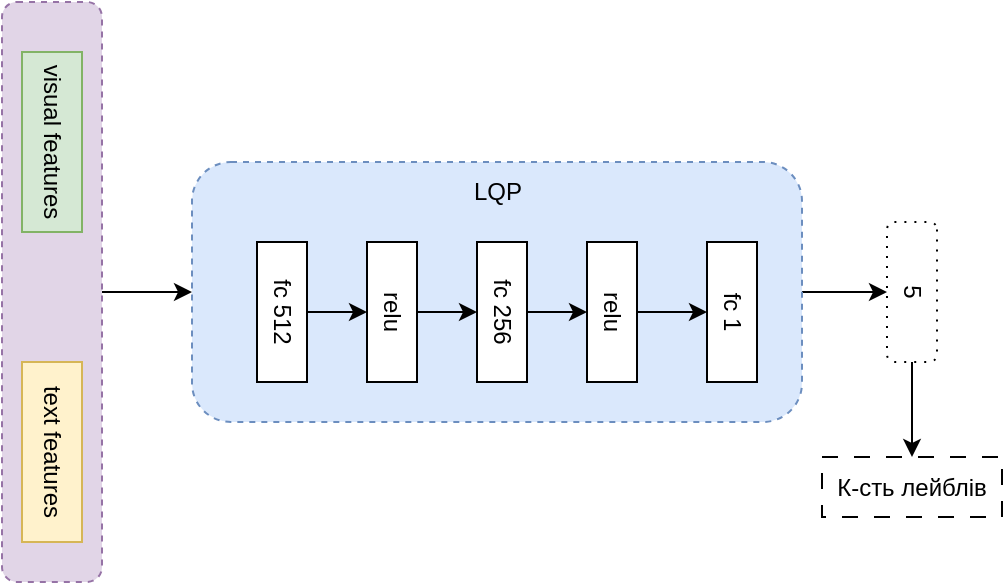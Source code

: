 <mxfile version="24.2.5" type="device">
  <diagram name="Page-1" id="K-FIC4L19wNbAjvmYsdw">
    <mxGraphModel dx="1434" dy="841" grid="1" gridSize="10" guides="1" tooltips="1" connect="1" arrows="1" fold="1" page="1" pageScale="1" pageWidth="850" pageHeight="1100" math="0" shadow="0">
      <root>
        <mxCell id="0" />
        <mxCell id="1" parent="0" />
        <mxCell id="ljewHxEcHpymSgs0MfJS-65" style="edgeStyle=orthogonalEdgeStyle;rounded=0;orthogonalLoop=1;jettySize=auto;html=1;" parent="1" source="ljewHxEcHpymSgs0MfJS-50" target="ljewHxEcHpymSgs0MfJS-56" edge="1">
          <mxGeometry relative="1" as="geometry" />
        </mxCell>
        <mxCell id="ljewHxEcHpymSgs0MfJS-50" value="" style="rounded=1;whiteSpace=wrap;html=1;fillColor=#e1d5e7;strokeColor=#9673a6;dashed=1;" parent="1" vertex="1">
          <mxGeometry x="520" y="120" width="50" height="290" as="geometry" />
        </mxCell>
        <mxCell id="ljewHxEcHpymSgs0MfJS-25" value="text features" style="rounded=0;whiteSpace=wrap;html=1;rotation=90;fillColor=#fff2cc;strokeColor=#d6b656;" parent="1" vertex="1">
          <mxGeometry x="500" y="330" width="90" height="30" as="geometry" />
        </mxCell>
        <mxCell id="ljewHxEcHpymSgs0MfJS-24" value="visual features" style="rounded=0;whiteSpace=wrap;html=1;rotation=90;fillColor=#d5e8d4;strokeColor=#82b366;" parent="1" vertex="1">
          <mxGeometry x="500" y="175" width="90" height="30" as="geometry" />
        </mxCell>
        <mxCell id="K0z1HPDGQwMc73cEdmh--1" style="edgeStyle=orthogonalEdgeStyle;rounded=0;orthogonalLoop=1;jettySize=auto;html=1;entryX=0.5;entryY=1;entryDx=0;entryDy=0;" edge="1" parent="1" source="ljewHxEcHpymSgs0MfJS-56" target="Mq1jqRj8me7Z0p1k6pqm-13">
          <mxGeometry relative="1" as="geometry" />
        </mxCell>
        <mxCell id="ljewHxEcHpymSgs0MfJS-56" value="" style="rounded=1;whiteSpace=wrap;html=1;dashed=1;fillColor=#dae8fc;strokeColor=#6c8ebf;" parent="1" vertex="1">
          <mxGeometry x="615" y="200" width="305" height="130" as="geometry" />
        </mxCell>
        <mxCell id="ljewHxEcHpymSgs0MfJS-57" value="LQP" style="text;html=1;align=center;verticalAlign=middle;whiteSpace=wrap;rounded=0;" parent="1" vertex="1">
          <mxGeometry x="737.5" y="200" width="60" height="30" as="geometry" />
        </mxCell>
        <mxCell id="ljewHxEcHpymSgs0MfJS-58" style="edgeStyle=orthogonalEdgeStyle;rounded=0;orthogonalLoop=1;jettySize=auto;html=1;entryX=0.5;entryY=1;entryDx=0;entryDy=0;" parent="1" source="ljewHxEcHpymSgs0MfJS-59" target="ljewHxEcHpymSgs0MfJS-63" edge="1">
          <mxGeometry relative="1" as="geometry" />
        </mxCell>
        <mxCell id="ljewHxEcHpymSgs0MfJS-59" value="fc 512" style="rounded=0;whiteSpace=wrap;html=1;rotation=90;" parent="1" vertex="1">
          <mxGeometry x="625" y="262.5" width="70" height="25" as="geometry" />
        </mxCell>
        <mxCell id="ljewHxEcHpymSgs0MfJS-60" style="edgeStyle=orthogonalEdgeStyle;rounded=0;orthogonalLoop=1;jettySize=auto;html=1;" parent="1" source="ljewHxEcHpymSgs0MfJS-61" target="ljewHxEcHpymSgs0MfJS-64" edge="1">
          <mxGeometry relative="1" as="geometry" />
        </mxCell>
        <mxCell id="ljewHxEcHpymSgs0MfJS-61" value="fc 256" style="rounded=0;whiteSpace=wrap;html=1;rotation=90;" parent="1" vertex="1">
          <mxGeometry x="735" y="262.5" width="70" height="25" as="geometry" />
        </mxCell>
        <mxCell id="ljewHxEcHpymSgs0MfJS-62" style="edgeStyle=orthogonalEdgeStyle;rounded=0;orthogonalLoop=1;jettySize=auto;html=1;entryX=0.5;entryY=1;entryDx=0;entryDy=0;" parent="1" source="ljewHxEcHpymSgs0MfJS-63" target="ljewHxEcHpymSgs0MfJS-61" edge="1">
          <mxGeometry relative="1" as="geometry" />
        </mxCell>
        <mxCell id="ljewHxEcHpymSgs0MfJS-63" value="relu" style="rounded=0;whiteSpace=wrap;html=1;rotation=90;" parent="1" vertex="1">
          <mxGeometry x="680" y="262.5" width="70" height="25" as="geometry" />
        </mxCell>
        <mxCell id="ljewHxEcHpymSgs0MfJS-67" style="edgeStyle=orthogonalEdgeStyle;rounded=0;orthogonalLoop=1;jettySize=auto;html=1;entryX=0.5;entryY=1;entryDx=0;entryDy=0;" parent="1" source="ljewHxEcHpymSgs0MfJS-64" target="ljewHxEcHpymSgs0MfJS-66" edge="1">
          <mxGeometry relative="1" as="geometry" />
        </mxCell>
        <mxCell id="ljewHxEcHpymSgs0MfJS-64" value="relu" style="rounded=0;whiteSpace=wrap;html=1;rotation=90;" parent="1" vertex="1">
          <mxGeometry x="790" y="262.5" width="70" height="25" as="geometry" />
        </mxCell>
        <mxCell id="ljewHxEcHpymSgs0MfJS-66" value="fc 1" style="rounded=0;whiteSpace=wrap;html=1;rotation=90;" parent="1" vertex="1">
          <mxGeometry x="850" y="262.5" width="70" height="25" as="geometry" />
        </mxCell>
        <mxCell id="GHTzo5dPfjWQMg5shfAh-2" style="edgeStyle=orthogonalEdgeStyle;rounded=0;orthogonalLoop=1;jettySize=auto;html=1;" parent="1" source="Mq1jqRj8me7Z0p1k6pqm-13" target="GHTzo5dPfjWQMg5shfAh-1" edge="1">
          <mxGeometry relative="1" as="geometry" />
        </mxCell>
        <mxCell id="Mq1jqRj8me7Z0p1k6pqm-13" value="5" style="rounded=1;whiteSpace=wrap;html=1;rotation=90;glass=0;shadow=0;dashed=1;dashPattern=1 4;" parent="1" vertex="1">
          <mxGeometry x="940" y="252.5" width="70" height="25" as="geometry" />
        </mxCell>
        <mxCell id="GHTzo5dPfjWQMg5shfAh-1" value="К-сть лейблів" style="rounded=0;whiteSpace=wrap;html=1;dashed=1;dashPattern=8 8;" parent="1" vertex="1">
          <mxGeometry x="930" y="347.5" width="90" height="30" as="geometry" />
        </mxCell>
      </root>
    </mxGraphModel>
  </diagram>
</mxfile>
